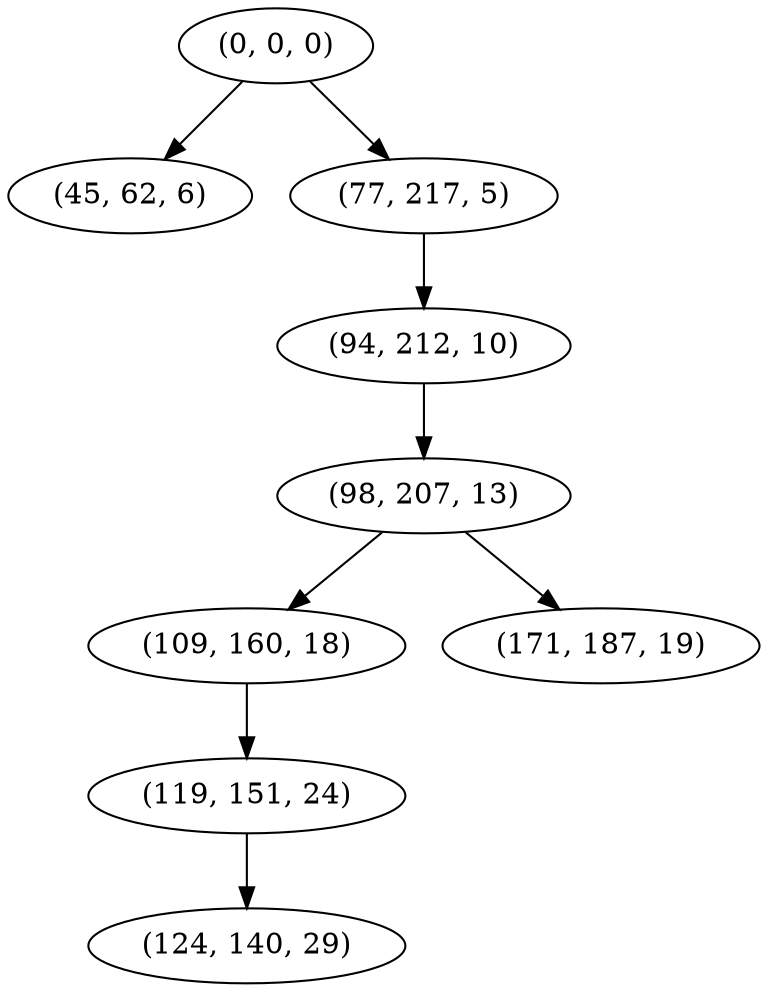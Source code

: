 digraph tree {
    "(0, 0, 0)";
    "(45, 62, 6)";
    "(77, 217, 5)";
    "(94, 212, 10)";
    "(98, 207, 13)";
    "(109, 160, 18)";
    "(119, 151, 24)";
    "(124, 140, 29)";
    "(171, 187, 19)";
    "(0, 0, 0)" -> "(45, 62, 6)";
    "(0, 0, 0)" -> "(77, 217, 5)";
    "(77, 217, 5)" -> "(94, 212, 10)";
    "(94, 212, 10)" -> "(98, 207, 13)";
    "(98, 207, 13)" -> "(109, 160, 18)";
    "(98, 207, 13)" -> "(171, 187, 19)";
    "(109, 160, 18)" -> "(119, 151, 24)";
    "(119, 151, 24)" -> "(124, 140, 29)";
}
